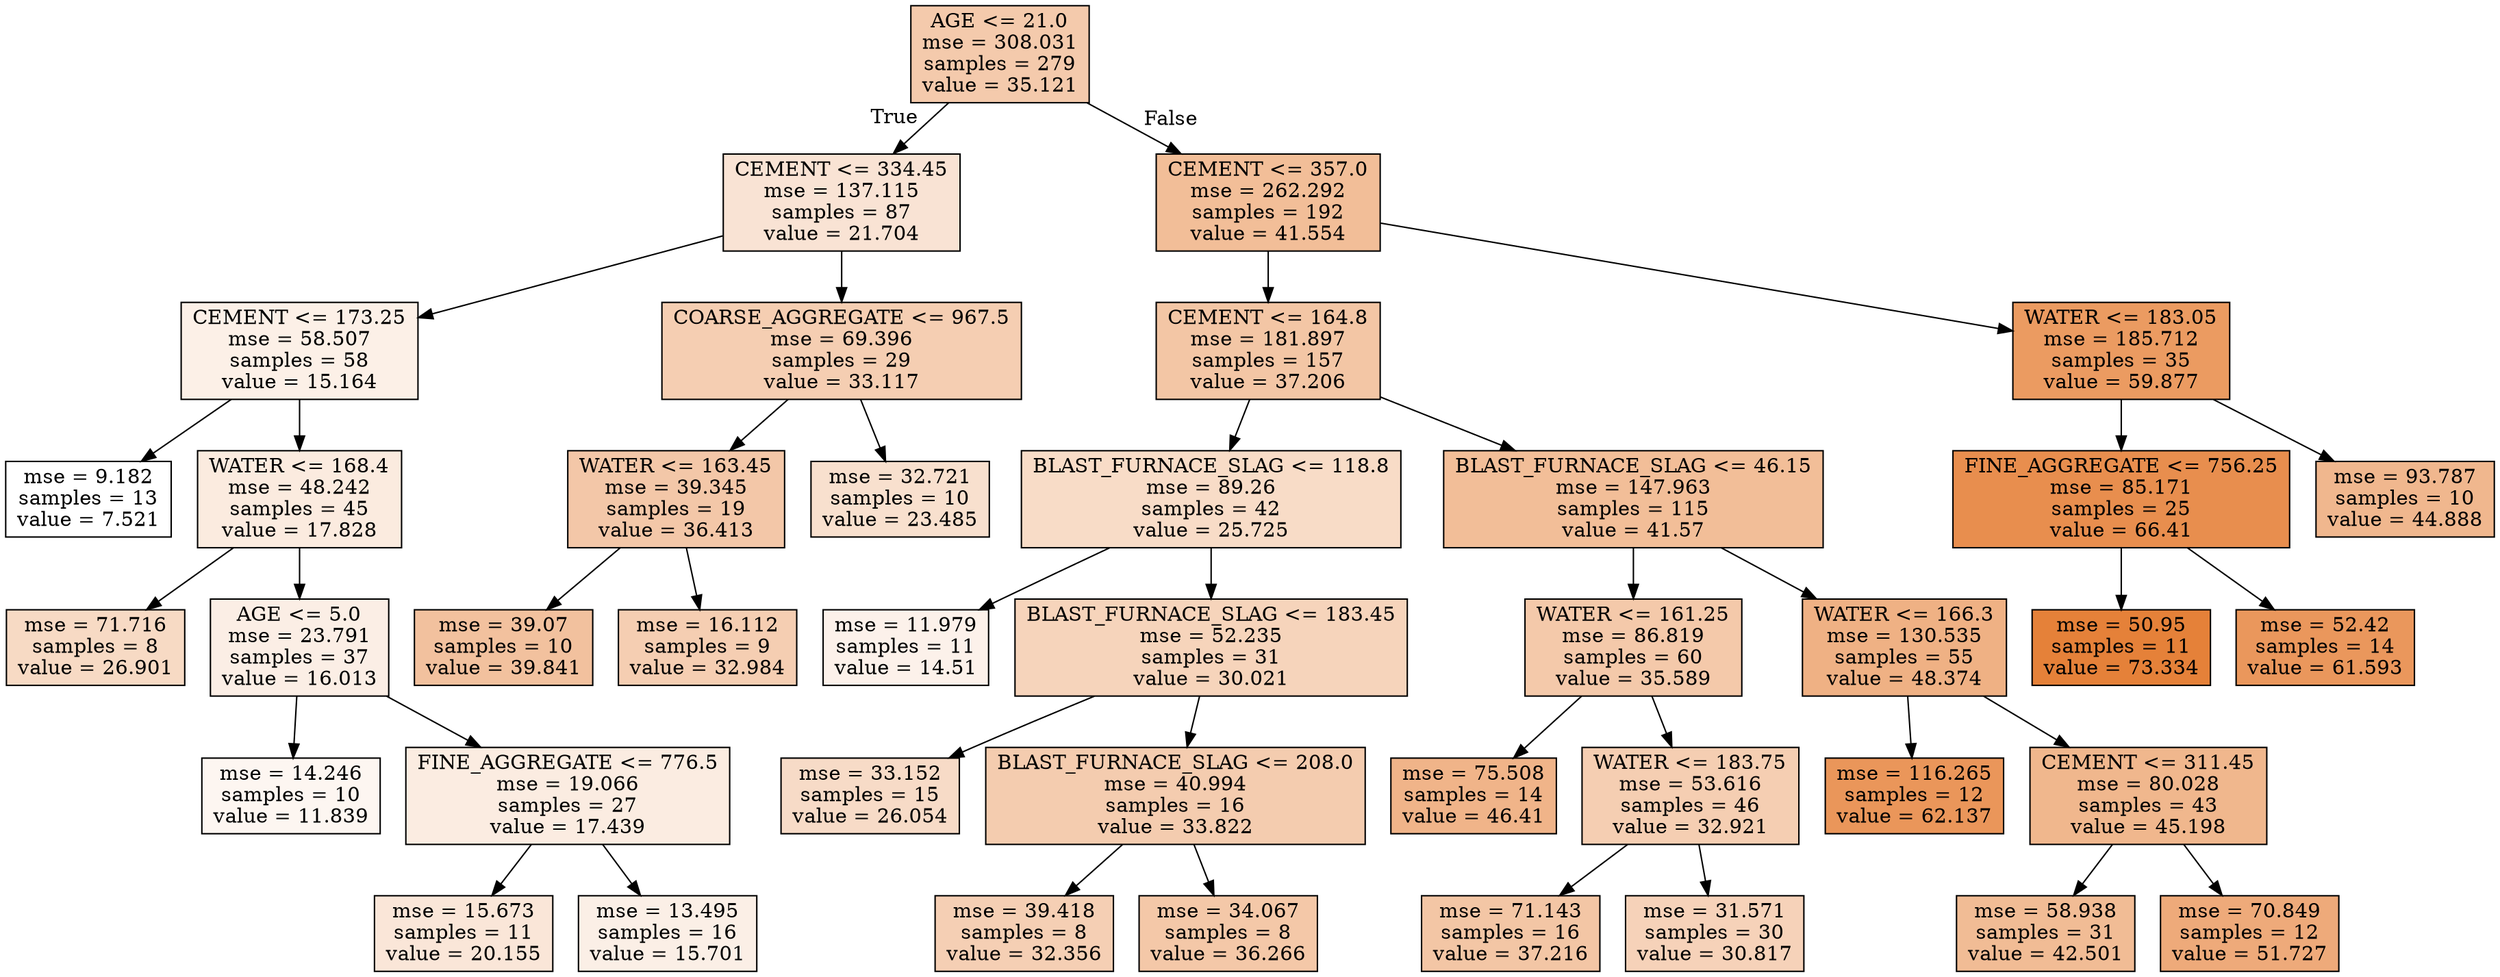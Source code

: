 digraph Tree {
node [shape=box, style="filled", color="black"] ;
0 [label="AGE <= 21.0\nmse = 308.031\nsamples = 279\nvalue = 35.121", fillcolor="#e581396b"] ;
1 [label="CEMENT <= 334.45\nmse = 137.115\nsamples = 87\nvalue = 21.704", fillcolor="#e5813937"] ;
0 -> 1 [labeldistance=2.5, labelangle=45, headlabel="True"] ;
2 [label="CEMENT <= 173.25\nmse = 58.507\nsamples = 58\nvalue = 15.164", fillcolor="#e581391e"] ;
1 -> 2 ;
3 [label="mse = 9.182\nsamples = 13\nvalue = 7.521", fillcolor="#e5813900"] ;
2 -> 3 ;
4 [label="WATER <= 168.4\nmse = 48.242\nsamples = 45\nvalue = 17.828", fillcolor="#e5813928"] ;
2 -> 4 ;
5 [label="mse = 71.716\nsamples = 8\nvalue = 26.901", fillcolor="#e581394b"] ;
4 -> 5 ;
6 [label="AGE <= 5.0\nmse = 23.791\nsamples = 37\nvalue = 16.013", fillcolor="#e5813921"] ;
4 -> 6 ;
7 [label="mse = 14.246\nsamples = 10\nvalue = 11.839", fillcolor="#e5813911"] ;
6 -> 7 ;
8 [label="FINE_AGGREGATE <= 776.5\nmse = 19.066\nsamples = 27\nvalue = 17.439", fillcolor="#e5813926"] ;
6 -> 8 ;
9 [label="mse = 15.673\nsamples = 11\nvalue = 20.155", fillcolor="#e5813931"] ;
8 -> 9 ;
10 [label="mse = 13.495\nsamples = 16\nvalue = 15.701", fillcolor="#e5813920"] ;
8 -> 10 ;
11 [label="COARSE_AGGREGATE <= 967.5\nmse = 69.396\nsamples = 29\nvalue = 33.117", fillcolor="#e5813963"] ;
1 -> 11 ;
12 [label="WATER <= 163.45\nmse = 39.345\nsamples = 19\nvalue = 36.413", fillcolor="#e5813970"] ;
11 -> 12 ;
13 [label="mse = 39.07\nsamples = 10\nvalue = 39.841", fillcolor="#e581397d"] ;
12 -> 13 ;
14 [label="mse = 16.112\nsamples = 9\nvalue = 32.984", fillcolor="#e5813963"] ;
12 -> 14 ;
15 [label="mse = 32.721\nsamples = 10\nvalue = 23.485", fillcolor="#e581393e"] ;
11 -> 15 ;
16 [label="CEMENT <= 357.0\nmse = 262.292\nsamples = 192\nvalue = 41.554", fillcolor="#e5813984"] ;
0 -> 16 [labeldistance=2.5, labelangle=-45, headlabel="False"] ;
17 [label="CEMENT <= 164.8\nmse = 181.897\nsamples = 157\nvalue = 37.206", fillcolor="#e5813973"] ;
16 -> 17 ;
18 [label="BLAST_FURNACE_SLAG <= 118.8\nmse = 89.26\nsamples = 42\nvalue = 25.725", fillcolor="#e5813947"] ;
17 -> 18 ;
19 [label="mse = 11.979\nsamples = 11\nvalue = 14.51", fillcolor="#e581391b"] ;
18 -> 19 ;
20 [label="BLAST_FURNACE_SLAG <= 183.45\nmse = 52.235\nsamples = 31\nvalue = 30.021", fillcolor="#e5813957"] ;
18 -> 20 ;
21 [label="mse = 33.152\nsamples = 15\nvalue = 26.054", fillcolor="#e5813948"] ;
20 -> 21 ;
22 [label="BLAST_FURNACE_SLAG <= 208.0\nmse = 40.994\nsamples = 16\nvalue = 33.822", fillcolor="#e5813966"] ;
20 -> 22 ;
23 [label="mse = 39.418\nsamples = 8\nvalue = 32.356", fillcolor="#e5813960"] ;
22 -> 23 ;
24 [label="mse = 34.067\nsamples = 8\nvalue = 36.266", fillcolor="#e581396f"] ;
22 -> 24 ;
25 [label="BLAST_FURNACE_SLAG <= 46.15\nmse = 147.963\nsamples = 115\nvalue = 41.57", fillcolor="#e5813984"] ;
17 -> 25 ;
26 [label="WATER <= 161.25\nmse = 86.819\nsamples = 60\nvalue = 35.589", fillcolor="#e581396d"] ;
25 -> 26 ;
27 [label="mse = 75.508\nsamples = 14\nvalue = 46.41", fillcolor="#e5813997"] ;
26 -> 27 ;
28 [label="WATER <= 183.75\nmse = 53.616\nsamples = 46\nvalue = 32.921", fillcolor="#e5813962"] ;
26 -> 28 ;
29 [label="mse = 71.143\nsamples = 16\nvalue = 37.216", fillcolor="#e5813973"] ;
28 -> 29 ;
30 [label="mse = 31.571\nsamples = 30\nvalue = 30.817", fillcolor="#e581395a"] ;
28 -> 30 ;
31 [label="WATER <= 166.3\nmse = 130.535\nsamples = 55\nvalue = 48.374", fillcolor="#e581399e"] ;
25 -> 31 ;
32 [label="mse = 116.265\nsamples = 12\nvalue = 62.137", fillcolor="#e58139d4"] ;
31 -> 32 ;
33 [label="CEMENT <= 311.45\nmse = 80.028\nsamples = 43\nvalue = 45.198", fillcolor="#e5813992"] ;
31 -> 33 ;
34 [label="mse = 58.938\nsamples = 31\nvalue = 42.501", fillcolor="#e5813988"] ;
33 -> 34 ;
35 [label="mse = 70.849\nsamples = 12\nvalue = 51.727", fillcolor="#e58139ab"] ;
33 -> 35 ;
36 [label="WATER <= 183.05\nmse = 185.712\nsamples = 35\nvalue = 59.877", fillcolor="#e58139cb"] ;
16 -> 36 ;
37 [label="FINE_AGGREGATE <= 756.25\nmse = 85.171\nsamples = 25\nvalue = 66.41", fillcolor="#e58139e4"] ;
36 -> 37 ;
38 [label="mse = 50.95\nsamples = 11\nvalue = 73.334", fillcolor="#e58139ff"] ;
37 -> 38 ;
39 [label="mse = 52.42\nsamples = 14\nvalue = 61.593", fillcolor="#e58139d2"] ;
37 -> 39 ;
40 [label="mse = 93.787\nsamples = 10\nvalue = 44.888", fillcolor="#e5813991"] ;
36 -> 40 ;
}